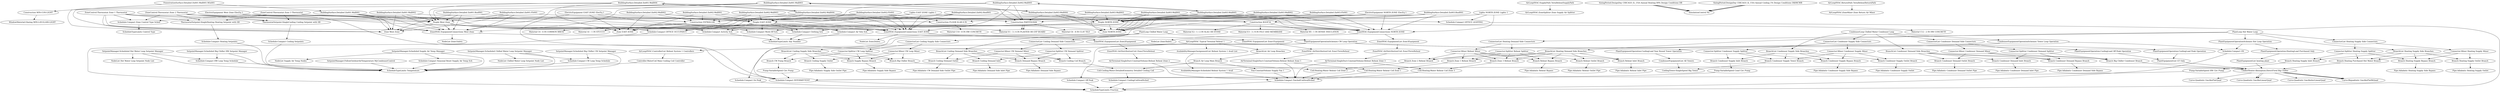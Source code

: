 digraph G {
	overlap = false
	"AirLoopHVAC Typical Terminal Reheat 1" -> "AirLoopHVAC:ControllerList Reheat System 1 Controllers"
	"ZoneControl:Thermostat Zone 1 Thermostat" -> "People West Zone"
	"BuildingSurface:Detailed Zn001:Wall001" -> "People West Zone"
	"BuildingSurface:Detailed Zn001:Wall002" -> "People West Zone"
	"BuildingSurface:Detailed Zn001:Wall003" -> "People West Zone"
	"BuildingSurface:Detailed Zn001:Wall004" -> "People West Zone"
	"BuildingSurface:Detailed Zn001:Flr001" -> "People West Zone"
	"BuildingSurface:Detailed Zn001:Roof001" -> "People West Zone"
	"ElectricEquipment West Zone ElecEq 1" -> "People West Zone"
	"ZoneControl:Thermostat Zone 2 Thermostat" -> "People EAST ZONE"
	"BuildingSurface:Detailed Zn002:Wall001" -> "People EAST ZONE"
	"BuildingSurface:Detailed Zn002:Wall002" -> "People EAST ZONE"
	"BuildingSurface:Detailed Zn002:Wall003" -> "People EAST ZONE"
	"BuildingSurface:Detailed Zn002:Wall004" -> "People EAST ZONE"
	"BuildingSurface:Detailed Zn002:Wall005" -> "People EAST ZONE"
	"BuildingSurface:Detailed Zn002:Flr001" -> "People EAST ZONE"
	"BuildingSurface:Detailed Zn002:Roof001" -> "People EAST ZONE"
	"Lights EAST ZONE Lights 1" -> "People EAST ZONE"
	"ElectricEquipment EAST ZONE ElecEq 1" -> "People EAST ZONE"
	"ZoneControl:Thermostat Zone 3 Thermostat" -> "People NORTH ZONE"
	"BuildingSurface:Detailed Zn003:Wall001" -> "People NORTH ZONE"
	"BuildingSurface:Detailed Zn003:Wall002" -> "People NORTH ZONE"
	"BuildingSurface:Detailed Zn003:Wall003" -> "People NORTH ZONE"
	"BuildingSurface:Detailed Zn003:Wall004" -> "People NORTH ZONE"
	"BuildingSurface:Detailed Zn003:Wall005" -> "People NORTH ZONE"
	"BuildingSurface:Detailed Zn003:Flr001" -> "People NORTH ZONE"
	"BuildingSurface:Detailed Zn003:Roof001" -> "People NORTH ZONE"
	"Lights NORTH ZONE Lights 1" -> "People NORTH ZONE"
	"ElectricEquipment NORTH ZONE ElecEq 1" -> "People NORTH ZONE"
	"AirLoopHVAC:SupplyPath TermReheatSupplyPath" -> "AirLoopHVAC:ZoneSplitter Zone Supply Air Splitter"
	"Construction EXTWALL80" -> "Material A1 - 1 IN STUCCO"
	"Construction EXTWALL80" -> "Material C4 - 4 IN COMMON BRICK"
	"Construction EXTWALL80" -> "Material E1 - 3 / 4 IN PLASTER OR GYP BOARD"
	"Construction PARTITION06" -> "Material E1 - 3 / 4 IN PLASTER OR GYP BOARD"
	"Construction PARTITION06" -> "Material E1 - 3 / 4 IN PLASTER OR GYP BOARD"
	"Construction PARTITION06" -> "Material C6 - 8 IN CLAY TILE"
	"Construction FLOOR SLAB 8 IN" -> "Material C10 - 8 IN HW CONCRETE"
	"Construction ROOF34" -> "Material E2 - 1 / 2 IN SLAG OR STONE"
	"Construction ROOF34" -> "Material E3 - 3 / 8 IN FELT AND MEMBRANE"
	"Construction ROOF34" -> "Material B5 - 1 IN DENSE INSULATION"
	"Construction ROOF34" -> "Material C12 - 2 IN HW CONCRETE"
	"AirLoopHVAC Typical Terminal Reheat 1" -> "AvailabilityManagerAssignmentList Reheat System 1 Avail List"
	"AirLoopHVAC:ControllerList Reheat System 1 Controllers" -> "Controller:WaterCoil Main Cooling Coil Controller"
	"SizingPeriod:DesignDay CHICAGO_IL_USA Annual Heating 99% Design Conditions DB" -> "SimulationControl No"
	"SizingPeriod:DesignDay CHICAGO_IL_USA Annual Heating 99% Design Conditions DB" -> "SimulationControl No"
	"SizingPeriod:DesignDay CHICAGO_IL_USA Annual Heating 99% Design Conditions DB" -> "SimulationControl No"
	"SizingPeriod:DesignDay CHICAGO_IL_USA Annual Cooling 1% Design Conditions DB/MCWB" -> "SimulationControl No"
	"SizingPeriod:DesignDay CHICAGO_IL_USA Annual Cooling 1% Design Conditions DB/MCWB" -> "SimulationControl No"
	"SizingPeriod:DesignDay CHICAGO_IL_USA Annual Cooling 1% Design Conditions DB/MCWB" -> "SimulationControl No"
	"AirLoopHVAC Typical Terminal Reheat 1" -> "BranchList Air Loop Branches"
	"PlantLoop Chilled Water Loop" -> "BranchList Cooling Supply Side Branches"
	"PlantLoop Chilled Water Loop" -> "BranchList Cooling Demand Side Branches"
	"CondenserLoop Chilled Water Condenser Loop" -> "BranchList Condenser Supply Side Branches"
	"CondenserLoop Chilled Water Condenser Loop" -> "BranchList Condenser Demand Side Branches"
	"PlantLoop Hot Water Loop" -> "BranchList Heating Supply Side Branches"
	"PlantLoop Hot Water Loop" -> "BranchList Heating Demand Side Branches"
	"AirLoopHVAC:ReturnPath TermReheatReturnPath" -> "AirLoopHVAC:ZoneMixer Zone Return Air Mixer"
	"ZoneHVAC:EquipmentList Zone1Equipment" -> "ZoneHVAC:AirDistributionUnit Zone1TermReheat"
	"ZoneHVAC:EquipmentList Zone2Equipment" -> "ZoneHVAC:AirDistributionUnit Zone2TermReheat"
	"ZoneHVAC:EquipmentList Zone3Equipment" -> "ZoneHVAC:AirDistributionUnit Zone3TermReheat"
	"ZoneHVAC:EquipmentConnections West Zone" -> "ZoneHVAC:EquipmentList Zone1Equipment"
	"ZoneHVAC:EquipmentConnections EAST ZONE" -> "ZoneHVAC:EquipmentList Zone2Equipment"
	"ZoneHVAC:EquipmentConnections NORTH ZONE" -> "ZoneHVAC:EquipmentList Zone3Equipment"
	"ChillerHeater:Absorption:DirectFired Big Chiller" -> "Curve:Quadratic GasAbsFlatQuad"
	"ChillerHeater:Absorption:DirectFired Big Chiller" -> "Curve:Quadratic GasAbsLinearQuad"
	"ChillerHeater:Absorption:DirectFired Big Chiller" -> "Curve:Quadratic GasAbsLinearQuad"
	"ChillerHeater:Absorption:DirectFired Big Chiller" -> "Curve:Quadratic GasAbsInvLinearQuad"
	"ZoneControl:Thermostat Zone 1 Thermostat" -> "ThermostatSetpoint:SingleCooling Cooling Setpoint with SB"
	"ZoneControl:Thermostat Zone 2 Thermostat" -> "ThermostatSetpoint:SingleCooling Cooling Setpoint with SB"
	"ZoneControl:Thermostat Zone 3 Thermostat" -> "ThermostatSetpoint:SingleCooling Cooling Setpoint with SB"
	"PlantEquipmentOperation:CoolingLoad Peak Operation" -> "PlantEquipmentList GT Only"
	"PlantEquipmentOperation:CoolingLoad Off Peak Operation" -> "PlantEquipmentList GT Only"
	"PlantEquipmentOperation:HeatingLoad Purchased Only" -> "PlantEquipmentList heating plant"
	"People West Zone" -> "Schedule:Compact Activity Sch"
	"People EAST ZONE" -> "Schedule:Compact Activity Sch"
	"People NORTH ZONE" -> "Schedule:Compact Activity Sch"
	"People West Zone" -> "Schedule:Compact Work Eff Sch"
	"People EAST ZONE" -> "Schedule:Compact Work Eff Sch"
	"People NORTH ZONE" -> "Schedule:Compact Work Eff Sch"
	"People West Zone" -> "Schedule:Compact Clothing Sch"
	"People EAST ZONE" -> "Schedule:Compact Clothing Sch"
	"People NORTH ZONE" -> "Schedule:Compact Clothing Sch"
	"People West Zone" -> "Schedule:Compact Air Velo Sch"
	"People EAST ZONE" -> "Schedule:Compact Air Velo Sch"
	"People NORTH ZONE" -> "Schedule:Compact Air Velo Sch"
	"People West Zone" -> "Schedule:Compact OFFICE OCCUPANCY"
	"People EAST ZONE" -> "Schedule:Compact OFFICE OCCUPANCY"
	"People NORTH ZONE" -> "Schedule:Compact OFFICE OCCUPANCY"
	"Pump:VariableSpeed Circ Pump" -> "Schedule:Compact INTERMITTENT"
	"Pump:VariableSpeed Cond Circ Pump" -> "Schedule:Compact INTERMITTENT"
	"Pump:VariableSpeed HW Circ Pump" -> "Schedule:Compact INTERMITTENT"
	"ElectricEquipment West Zone ElecEq 1" -> "Schedule:Compact INTERMITTENT"
	"ElectricEquipment EAST ZONE ElecEq 1" -> "Schedule:Compact INTERMITTENT"
	"ElectricEquipment NORTH ZONE ElecEq 1" -> "Schedule:Compact INTERMITTENT"
	"Lights EAST ZONE Lights 1" -> "Schedule:Compact OFFICE LIGHTING"
	"Lights NORTH ZONE Lights 1" -> "Schedule:Compact OFFICE LIGHTING"
	"PlantEquipmentOperationSchemes CW Loop Operation" -> "Schedule:Compact On Peak"
	"PlantEquipmentOperationSchemes CW Loop Operation" -> "Schedule:Compact Off Peak"
	"CondenserEquipmentOperationSchemes Tower Loop Operation" -> "Schedule:Compact ON"
	"PlantEquipmentOperationSchemes Hot Loop Operation" -> "Schedule:Compact ON"
	"SetpointManager:Scheduled Supply Air Temp Manager" -> "Schedule:Compact Seasonal Reset Supply Air Temp Sch"
	"SetpointManager:Scheduled Chilled Water Loop Setpoint Manager" -> "Schedule:Compact CW Loop Temp Schedule"
	"SetpointManager:Scheduled Big Chiller CW Setpoint Manager" -> "Schedule:Compact CW Loop Temp Schedule"
	"SetpointManager:Scheduled Big Chiller HW Setpoint Manager" -> "Schedule:Compact HW Loop Temp Schedule"
	"SetpointManager:Scheduled Hot Water Loop Setpoint Manager" -> "Schedule:Compact HW Loop Temp Schedule"
	"Coil:Heating:Water Reheat Coil Zone 1" -> "Schedule:Compact FanAndCoilAvailSched"
	"Coil:Heating:Water Reheat Coil Zone 2" -> "Schedule:Compact FanAndCoilAvailSched"
	"Coil:Heating:Water Reheat Coil Zone 3" -> "Schedule:Compact FanAndCoilAvailSched"
	"AirTerminal:SingleDuct:ConstantVolume:Reheat Reheat Zone 1" -> "Schedule:Compact FanAndCoilAvailSched"
	"AirTerminal:SingleDuct:ConstantVolume:Reheat Reheat Zone 2" -> "Schedule:Compact FanAndCoilAvailSched"
	"AirTerminal:SingleDuct:ConstantVolume:Reheat Reheat Zone 3" -> "Schedule:Compact FanAndCoilAvailSched"
	"AvailabilityManager:Scheduled Reheat System 1 Avail" -> "Schedule:Compact FanAndCoilAvailSched"
	"Fan:ConstantVolume Supply Fan 1" -> "Schedule:Compact FanAndCoilAvailSched"
	"Coil:Cooling:Water:DetailedGeometry Detailed Cooling Coil" -> "Schedule:Compact CoolingCoilAvailSched"
	"ThermostatSetpoint:SingleHeating Heating Setpoint with SB" -> "Schedule:Compact Heating Setpoints"
	"ThermostatSetpoint:SingleCooling Cooling Setpoint with SB" -> "Schedule:Compact Cooling Setpoints"
	"ZoneControl:Thermostat Zone 1 Thermostat" -> "Schedule:Compact Zone Control Type Sched"
	"ZoneControl:Thermostat Zone 2 Thermostat" -> "Schedule:Compact Zone Control Type Sched"
	"ZoneControl:Thermostat Zone 3 Thermostat" -> "Schedule:Compact Zone Control Type Sched"
	"People West Zone" -> "ZoneHVAC:EquipmentConnections West Zone"
	"ZoneControl:Thermostat Zone 1 Thermostat" -> "ZoneHVAC:EquipmentConnections West Zone"
	"BuildingSurface:Detailed Zn001:Wall001" -> "ZoneHVAC:EquipmentConnections West Zone"
	"BuildingSurface:Detailed Zn001:Wall002" -> "ZoneHVAC:EquipmentConnections West Zone"
	"BuildingSurface:Detailed Zn001:Wall003" -> "ZoneHVAC:EquipmentConnections West Zone"
	"BuildingSurface:Detailed Zn001:Wall004" -> "ZoneHVAC:EquipmentConnections West Zone"
	"BuildingSurface:Detailed Zn001:Flr001" -> "ZoneHVAC:EquipmentConnections West Zone"
	"BuildingSurface:Detailed Zn001:Roof001" -> "ZoneHVAC:EquipmentConnections West Zone"
	"ElectricEquipment West Zone ElecEq 1" -> "ZoneHVAC:EquipmentConnections West Zone"
	"People EAST ZONE" -> "ZoneHVAC:EquipmentConnections EAST ZONE"
	"ZoneControl:Thermostat Zone 2 Thermostat" -> "ZoneHVAC:EquipmentConnections EAST ZONE"
	"BuildingSurface:Detailed Zn002:Wall001" -> "ZoneHVAC:EquipmentConnections EAST ZONE"
	"BuildingSurface:Detailed Zn002:Wall002" -> "ZoneHVAC:EquipmentConnections EAST ZONE"
	"BuildingSurface:Detailed Zn002:Wall003" -> "ZoneHVAC:EquipmentConnections EAST ZONE"
	"BuildingSurface:Detailed Zn002:Wall004" -> "ZoneHVAC:EquipmentConnections EAST ZONE"
	"BuildingSurface:Detailed Zn002:Wall005" -> "ZoneHVAC:EquipmentConnections EAST ZONE"
	"BuildingSurface:Detailed Zn002:Flr001" -> "ZoneHVAC:EquipmentConnections EAST ZONE"
	"BuildingSurface:Detailed Zn002:Roof001" -> "ZoneHVAC:EquipmentConnections EAST ZONE"
	"Lights EAST ZONE Lights 1" -> "ZoneHVAC:EquipmentConnections EAST ZONE"
	"ElectricEquipment EAST ZONE ElecEq 1" -> "ZoneHVAC:EquipmentConnections EAST ZONE"
	"People NORTH ZONE" -> "ZoneHVAC:EquipmentConnections NORTH ZONE"
	"ZoneControl:Thermostat Zone 3 Thermostat" -> "ZoneHVAC:EquipmentConnections NORTH ZONE"
	"BuildingSurface:Detailed Zn003:Wall001" -> "ZoneHVAC:EquipmentConnections NORTH ZONE"
	"BuildingSurface:Detailed Zn003:Wall002" -> "ZoneHVAC:EquipmentConnections NORTH ZONE"
	"BuildingSurface:Detailed Zn003:Wall003" -> "ZoneHVAC:EquipmentConnections NORTH ZONE"
	"BuildingSurface:Detailed Zn003:Wall004" -> "ZoneHVAC:EquipmentConnections NORTH ZONE"
	"BuildingSurface:Detailed Zn003:Wall005" -> "ZoneHVAC:EquipmentConnections NORTH ZONE"
	"BuildingSurface:Detailed Zn003:Flr001" -> "ZoneHVAC:EquipmentConnections NORTH ZONE"
	"BuildingSurface:Detailed Zn003:Roof001" -> "ZoneHVAC:EquipmentConnections NORTH ZONE"
	"Lights NORTH ZONE Lights 1" -> "ZoneHVAC:EquipmentConnections NORTH ZONE"
	"ElectricEquipment NORTH ZONE ElecEq 1" -> "ZoneHVAC:EquipmentConnections NORTH ZONE"
	"CondenserLoop Chilled Water Condenser Loop" -> "CondenserEquipmentOperationSchemes Tower Loop Operation"
	"Branch Cooling Demand Inlet" -> "Pipe:Adiabatic Demand Side Inlet Pipe"
	"Branch Demand Bypass Branch" -> "Pipe:Adiabatic Demand Side Bypass"
	"Branch Cooling Demand Outlet" -> "Pipe:Adiabatic CW Demand Side Outlet Pipe"
	"Branch Cooling Supply Outlet" -> "Pipe:Adiabatic Supply Side Outlet Pipe"
	"Branch Supply Bypass Branch" -> "Pipe:Adiabatic Supply Side Bypass"
	"Branch Condenser Supply Bypass Branch" -> "Pipe:Adiabatic Condenser Supply Side Bypass"
	"Branch Condenser Supply Outlet Branch" -> "Pipe:Adiabatic Condenser Supply Outlet"
	"Branch Condenser Demand Inlet Branch" -> "Pipe:Adiabatic Condenser Demand Inlet Pipe"
	"Branch Condenser Demand Bypass Branch" -> "Pipe:Adiabatic Condenser Demand Side Bypass"
	"Branch Condenser Demand Outlet Branch" -> "Pipe:Adiabatic Condenser Demand Outlet Pipe"
	"Branch Heating Supply Bypass Branch" -> "Pipe:Adiabatic Heating Supply Side Bypass"
	"Branch Heating Supply Outlet Branch" -> "Pipe:Adiabatic Heating Supply Outlet"
	"Branch Reheat Inlet Branch" -> "Pipe:Adiabatic Reheat Inlet Pipe"
	"Branch Reheat Outlet Branch" -> "Pipe:Adiabatic Reheat Outlet Pipe"
	"Branch Reheat Bypass Branch" -> "Pipe:Adiabatic Reheat Bypass"
	"AirTerminal:SingleDuct:ConstantVolume:Reheat Reheat Zone 1" -> "Coil:Heating:Water Reheat Coil Zone 1"
	"Branch Zone 1 Reheat Branch" -> "Coil:Heating:Water Reheat Coil Zone 1"
	"AirTerminal:SingleDuct:ConstantVolume:Reheat Reheat Zone 2" -> "Coil:Heating:Water Reheat Coil Zone 2"
	"Branch Zone 2 Reheat Branch" -> "Coil:Heating:Water Reheat Coil Zone 2"
	"AirTerminal:SingleDuct:ConstantVolume:Reheat Reheat Zone 3" -> "Coil:Heating:Water Reheat Coil Zone 3"
	"Branch Zone 3 Reheat Branch" -> "Coil:Heating:Water Reheat Coil Zone 3"
	"ZoneControl:Thermostat Zone 1 Thermostat" -> "ThermostatSetpoint:SingleHeating Heating Setpoint with SB"
	"ZoneControl:Thermostat Zone 2 Thermostat" -> "ThermostatSetpoint:SingleHeating Heating Setpoint with SB"
	"ZoneControl:Thermostat Zone 3 Thermostat" -> "ThermostatSetpoint:SingleHeating Heating Setpoint with SB"
	"PlantEquipmentList GT Only" -> "ChillerHeater:Absorption:DirectFired Big Chiller"
	"PlantEquipmentList heating plant" -> "ChillerHeater:Absorption:DirectFired Big Chiller"
	"Branch Big Chiller Branch" -> "ChillerHeater:Absorption:DirectFired Big Chiller"
	"Branch Big Chiller Condenser Branch" -> "ChillerHeater:Absorption:DirectFired Big Chiller"
	"Branch Heating Purchased Hot Water Branch" -> "ChillerHeater:Absorption:DirectFired Big Chiller"
	"PlantEquipmentOperationSchemes Hot Loop Operation" -> "PlantEquipmentOperation:HeatingLoad Purchased Only"
	"PlantLoop Chilled Water Loop" -> "ConnectorList Cooling Supply Side Connectors"
	"PlantLoop Chilled Water Loop" -> "ConnectorList Cooling Demand Side Connectors"
	"CondenserLoop Chilled Water Condenser Loop" -> "ConnectorList Condenser Supply Side Connectors"
	"CondenserLoop Chilled Water Condenser Loop" -> "ConnectorList Condenser Demand Side Connectors"
	"PlantLoop Hot Water Loop" -> "ConnectorList Heating Supply Side Connectors"
	"PlantLoop Hot Water Loop" -> "ConnectorList Heating Demand Side Connectors"
	"ChillerHeater:Absorption:DirectFired Big Chiller" -> "Curve:Biquadratic GasAbsFlatBiQuad"
	"ChillerHeater:Absorption:DirectFired Big Chiller" -> "Curve:Biquadratic GasAbsFlatBiQuad"
	"ChillerHeater:Absorption:DirectFired Big Chiller" -> "Curve:Biquadratic GasAbsFlatBiQuad"
	"ZoneHVAC:AirDistributionUnit Zone1TermReheat" -> "AirTerminal:SingleDuct:ConstantVolume:Reheat Reheat Zone 1"
	"ZoneHVAC:AirDistributionUnit Zone2TermReheat" -> "AirTerminal:SingleDuct:ConstantVolume:Reheat Reheat Zone 2"
	"ZoneHVAC:AirDistributionUnit Zone3TermReheat" -> "AirTerminal:SingleDuct:ConstantVolume:Reheat Reheat Zone 3"
	"ConnectorList Cooling Supply Side Connectors" -> "Connector:Splitter CW Loop Splitter"
	"ConnectorList Cooling Demand Side Connectors" -> "Connector:Splitter CW Demand Splitter"
	"ConnectorList Condenser Demand Side Connectors" -> "Connector:Splitter Condenser Demand Splitter"
	"ConnectorList Condenser Supply Side Connectors" -> "Connector:Splitter Condenser Supply Splitter"
	"ConnectorList Heating Demand Side Connectors" -> "Connector:Splitter Reheat Splitter"
	"ConnectorList Heating Supply Side Connectors" -> "Connector:Splitter Heating Supply Splitter"
	"Construction WIN-CON-LIGHT" -> "WindowMaterial:Glazing WIN-LAY-GLASS-LIGHT"
	"CondenserEquipmentList All Towers" -> "CoolingTower:SingleSpeed Big Tower"
	"Branch Condenser Supply Tower Branch" -> "CoolingTower:SingleSpeed Big Tower"
	"FenestrationSurface:Detailed Zn001:Wall001:Win001" -> "BuildingSurface:Detailed Zn001:Wall001"
	"BuildingSurface:Detailed Zn003:Wall004" -> "BuildingSurface:Detailed Zn001:Wall003"
	"BuildingSurface:Detailed Zn002:Wall004" -> "BuildingSurface:Detailed Zn001:Wall004"
	"BuildingSurface:Detailed Zn001:Wall004" -> "BuildingSurface:Detailed Zn002:Wall004"
	"BuildingSurface:Detailed Zn003:Wall005" -> "BuildingSurface:Detailed Zn002:Wall005"
	"BuildingSurface:Detailed Zn001:Wall003" -> "BuildingSurface:Detailed Zn003:Wall004"
	"BuildingSurface:Detailed Zn002:Wall005" -> "BuildingSurface:Detailed Zn003:Wall005"
	"Branch Air Loop Main Branch" -> "Coil:Cooling:Water:DetailedGeometry Detailed Cooling Coil"
	"Branch Cooling Coil Branch" -> "Coil:Cooling:Water:DetailedGeometry Detailed Cooling Coil"
	"Branch CW Pump Branch" -> "Pump:VariableSpeed Circ Pump"
	"Branch Condenser Supply Inlet Branch" -> "Pump:VariableSpeed Cond Circ Pump"
	"Branch Heating Supply Inlet Branch" -> "Pump:VariableSpeed HW Circ Pump"
	"People West Zone" -> "Zone West Zone"
	"ZoneControl:Thermostat Zone 1 Thermostat" -> "Zone West Zone"
	"BuildingSurface:Detailed Zn001:Wall001" -> "Zone West Zone"
	"BuildingSurface:Detailed Zn001:Wall002" -> "Zone West Zone"
	"BuildingSurface:Detailed Zn001:Wall003" -> "Zone West Zone"
	"BuildingSurface:Detailed Zn001:Wall004" -> "Zone West Zone"
	"BuildingSurface:Detailed Zn001:Flr001" -> "Zone West Zone"
	"BuildingSurface:Detailed Zn001:Roof001" -> "Zone West Zone"
	"ElectricEquipment West Zone ElecEq 1" -> "Zone West Zone"
	"People EAST ZONE" -> "Zone EAST ZONE"
	"ZoneControl:Thermostat Zone 2 Thermostat" -> "Zone EAST ZONE"
	"BuildingSurface:Detailed Zn002:Wall001" -> "Zone EAST ZONE"
	"BuildingSurface:Detailed Zn002:Wall002" -> "Zone EAST ZONE"
	"BuildingSurface:Detailed Zn002:Wall003" -> "Zone EAST ZONE"
	"BuildingSurface:Detailed Zn002:Wall004" -> "Zone EAST ZONE"
	"BuildingSurface:Detailed Zn002:Wall005" -> "Zone EAST ZONE"
	"BuildingSurface:Detailed Zn002:Flr001" -> "Zone EAST ZONE"
	"BuildingSurface:Detailed Zn002:Roof001" -> "Zone EAST ZONE"
	"Lights EAST ZONE Lights 1" -> "Zone EAST ZONE"
	"ElectricEquipment EAST ZONE ElecEq 1" -> "Zone EAST ZONE"
	"People NORTH ZONE" -> "Zone NORTH ZONE"
	"ZoneControl:Thermostat Zone 3 Thermostat" -> "Zone NORTH ZONE"
	"BuildingSurface:Detailed Zn003:Wall001" -> "Zone NORTH ZONE"
	"BuildingSurface:Detailed Zn003:Wall002" -> "Zone NORTH ZONE"
	"BuildingSurface:Detailed Zn003:Wall003" -> "Zone NORTH ZONE"
	"BuildingSurface:Detailed Zn003:Wall004" -> "Zone NORTH ZONE"
	"BuildingSurface:Detailed Zn003:Wall005" -> "Zone NORTH ZONE"
	"BuildingSurface:Detailed Zn003:Flr001" -> "Zone NORTH ZONE"
	"BuildingSurface:Detailed Zn003:Roof001" -> "Zone NORTH ZONE"
	"Lights NORTH ZONE Lights 1" -> "Zone NORTH ZONE"
	"ElectricEquipment NORTH ZONE ElecEq 1" -> "Zone NORTH ZONE"
	"PlantEquipmentOperation:CoolingLoad Year Round Tower Operation" -> "CondenserEquipmentList All Towers"
	"SetpointManager:Scheduled Chilled Water Loop Setpoint Manager" -> "NodeList Chilled Water Loop Setpoint Node List"
	"SetpointManager:Scheduled Hot Water Loop Setpoint Manager" -> "NodeList Hot Water Loop Setpoint Node List"
	"ZoneHVAC:EquipmentConnections West Zone" -> "NodeList Zone1Inlets"
	"ZoneHVAC:EquipmentConnections EAST ZONE" -> "NodeList Zone2Inlets"
	"ZoneHVAC:EquipmentConnections NORTH ZONE" -> "NodeList Zone3Inlets"
	"SetpointManager:Scheduled Supply Air Temp Manager" -> "NodeList Supply Air Temp Nodes"
	"PlantLoop Chilled Water Loop" -> "PlantEquipmentOperationSchemes CW Loop Operation"
	"PlantLoop Hot Water Loop" -> "PlantEquipmentOperationSchemes Hot Loop Operation"
	"ConnectorList Cooling Supply Side Connectors" -> "Connector:Mixer CW Loop Mixer"
	"ConnectorList Cooling Demand Side Connectors" -> "Connector:Mixer CW Demand Mixer"
	"ConnectorList Condenser Demand Side Connectors" -> "Connector:Mixer Condenser Demand Mixer"
	"ConnectorList Condenser Supply Side Connectors" -> "Connector:Mixer Condenser Supply Mixer"
	"ConnectorList Heating Demand Side Connectors" -> "Connector:Mixer Reheat Mixer"
	"ConnectorList Heating Supply Side Connectors" -> "Connector:Mixer Heating Supply Mixer"
	"BuildingSurface:Detailed Zn001:Wall001" -> "Construction EXTWALL80"
	"BuildingSurface:Detailed Zn001:Wall002" -> "Construction EXTWALL80"
	"BuildingSurface:Detailed Zn002:Wall001" -> "Construction EXTWALL80"
	"BuildingSurface:Detailed Zn002:Wall002" -> "Construction EXTWALL80"
	"BuildingSurface:Detailed Zn002:Wall003" -> "Construction EXTWALL80"
	"BuildingSurface:Detailed Zn003:Wall001" -> "Construction EXTWALL80"
	"BuildingSurface:Detailed Zn003:Wall002" -> "Construction EXTWALL80"
	"BuildingSurface:Detailed Zn003:Wall003" -> "Construction EXTWALL80"
	"BuildingSurface:Detailed Zn001:Wall003" -> "Construction PARTITION06"
	"BuildingSurface:Detailed Zn001:Wall004" -> "Construction PARTITION06"
	"BuildingSurface:Detailed Zn002:Wall004" -> "Construction PARTITION06"
	"BuildingSurface:Detailed Zn002:Wall005" -> "Construction PARTITION06"
	"BuildingSurface:Detailed Zn003:Wall004" -> "Construction PARTITION06"
	"BuildingSurface:Detailed Zn003:Wall005" -> "Construction PARTITION06"
	"BuildingSurface:Detailed Zn001:Flr001" -> "Construction FLOOR SLAB 8 IN"
	"BuildingSurface:Detailed Zn002:Flr001" -> "Construction FLOOR SLAB 8 IN"
	"BuildingSurface:Detailed Zn003:Flr001" -> "Construction FLOOR SLAB 8 IN"
	"BuildingSurface:Detailed Zn001:Roof001" -> "Construction ROOF34"
	"BuildingSurface:Detailed Zn002:Roof001" -> "Construction ROOF34"
	"BuildingSurface:Detailed Zn003:Roof001" -> "Construction ROOF34"
	"FenestrationSurface:Detailed Zn001:Wall001:Win001" -> "Construction WIN-CON-LIGHT"
	"PlantEquipmentOperationSchemes CW Loop Operation" -> "PlantEquipmentOperation:CoolingLoad Peak Operation"
	"PlantEquipmentOperationSchemes CW Loop Operation" -> "PlantEquipmentOperation:CoolingLoad Off Peak Operation"
	"CondenserEquipmentOperationSchemes Tower Loop Operation" -> "PlantEquipmentOperation:CoolingLoad Year Round Tower Operation"
	"Schedule:Compact Activity Sch" -> "ScheduleTypeLimits Any Number"
	"Schedule:Compact Work Eff Sch" -> "ScheduleTypeLimits Any Number"
	"Schedule:Compact Clothing Sch" -> "ScheduleTypeLimits Any Number"
	"Schedule:Compact Air Velo Sch" -> "ScheduleTypeLimits Any Number"
	"Schedule:Compact OFFICE OCCUPANCY" -> "ScheduleTypeLimits Fraction"
	"Schedule:Compact INTERMITTENT" -> "ScheduleTypeLimits Fraction"
	"Schedule:Compact OFFICE LIGHTING" -> "ScheduleTypeLimits Fraction"
	"Schedule:Compact On Peak" -> "ScheduleTypeLimits Fraction"
	"Schedule:Compact Off Peak" -> "ScheduleTypeLimits Fraction"
	"Schedule:Compact ON" -> "ScheduleTypeLimits Fraction"
	"Schedule:Compact FanAndCoilAvailSched" -> "ScheduleTypeLimits Fraction"
	"Schedule:Compact CoolingCoilAvailSched" -> "ScheduleTypeLimits Fraction"
	"Controller:WaterCoil Main Cooling Coil Controller" -> "ScheduleTypeLimits Temperature"
	"SetpointManager:Scheduled Chilled Water Loop Setpoint Manager" -> "ScheduleTypeLimits Temperature"
	"SetpointManager:Scheduled Big Chiller CW Setpoint Manager" -> "ScheduleTypeLimits Temperature"
	"SetpointManager:Scheduled Big Chiller HW Setpoint Manager" -> "ScheduleTypeLimits Temperature"
	"SetpointManager:Scheduled Hot Water Loop Setpoint Manager" -> "ScheduleTypeLimits Temperature"
	"SetpointManager:Scheduled Supply Air Temp Manager" -> "ScheduleTypeLimits Temperature"
	"SetpointManager:FollowOutdoorAirTemperature MyCondenserControl" -> "ScheduleTypeLimits Temperature"
	"Schedule:Compact Seasonal Reset Supply Air Temp Sch" -> "ScheduleTypeLimits Temperature"
	"Schedule:Compact CW Loop Temp Schedule" -> "ScheduleTypeLimits Temperature"
	"Schedule:Compact HW Loop Temp Schedule" -> "ScheduleTypeLimits Temperature"
	"Schedule:Compact Heating Setpoints" -> "ScheduleTypeLimits Temperature"
	"Schedule:Compact Cooling Setpoints" -> "ScheduleTypeLimits Temperature"
	"Schedule:Compact Zone Control Type Sched" -> "ScheduleTypeLimits Control Type"
	"BranchList Air Loop Branches" -> "Branch Air Loop Main Branch"
	"BranchList Cooling Demand Side Branches" -> "Branch Cooling Demand Inlet"
	"Connector:Splitter CW Demand Splitter" -> "Branch Cooling Demand Inlet"
	"BranchList Cooling Demand Side Branches" -> "Branch Cooling Coil Branch"
	"Connector:Splitter CW Demand Splitter" -> "Branch Cooling Coil Branch"
	"Connector:Mixer CW Demand Mixer" -> "Branch Cooling Coil Branch"
	"BranchList Cooling Demand Side Branches" -> "Branch Demand Bypass Branch"
	"Connector:Splitter CW Demand Splitter" -> "Branch Demand Bypass Branch"
	"Connector:Mixer CW Demand Mixer" -> "Branch Demand Bypass Branch"
	"BranchList Cooling Demand Side Branches" -> "Branch Cooling Demand Outlet"
	"Connector:Mixer CW Demand Mixer" -> "Branch Cooling Demand Outlet"
	"BranchList Cooling Supply Side Branches" -> "Branch Cooling Supply Outlet"
	"Connector:Mixer CW Loop Mixer" -> "Branch Cooling Supply Outlet"
	"BranchList Cooling Supply Side Branches" -> "Branch CW Pump Branch"
	"Connector:Splitter CW Loop Splitter" -> "Branch CW Pump Branch"
	"BranchList Cooling Supply Side Branches" -> "Branch Big Chiller Branch"
	"Connector:Splitter CW Loop Splitter" -> "Branch Big Chiller Branch"
	"Connector:Mixer CW Loop Mixer" -> "Branch Big Chiller Branch"
	"BranchList Cooling Supply Side Branches" -> "Branch Supply Bypass Branch"
	"Connector:Splitter CW Loop Splitter" -> "Branch Supply Bypass Branch"
	"Connector:Mixer CW Loop Mixer" -> "Branch Supply Bypass Branch"
	"BranchList Condenser Supply Side Branches" -> "Branch Condenser Supply Inlet Branch"
	"Connector:Splitter Condenser Supply Splitter" -> "Branch Condenser Supply Inlet Branch"
	"BranchList Condenser Supply Side Branches" -> "Branch Condenser Supply Tower Branch"
	"Connector:Splitter Condenser Supply Splitter" -> "Branch Condenser Supply Tower Branch"
	"Connector:Mixer Condenser Supply Mixer" -> "Branch Condenser Supply Tower Branch"
	"BranchList Condenser Supply Side Branches" -> "Branch Condenser Supply Bypass Branch"
	"Connector:Splitter Condenser Supply Splitter" -> "Branch Condenser Supply Bypass Branch"
	"Connector:Mixer Condenser Supply Mixer" -> "Branch Condenser Supply Bypass Branch"
	"BranchList Condenser Supply Side Branches" -> "Branch Condenser Supply Outlet Branch"
	"Connector:Mixer Condenser Supply Mixer" -> "Branch Condenser Supply Outlet Branch"
	"BranchList Condenser Demand Side Branches" -> "Branch Condenser Demand Inlet Branch"
	"Connector:Splitter Condenser Demand Splitter" -> "Branch Condenser Demand Inlet Branch"
	"BranchList Condenser Demand Side Branches" -> "Branch Big Chiller Condenser Branch"
	"Connector:Splitter Condenser Demand Splitter" -> "Branch Big Chiller Condenser Branch"
	"Connector:Mixer Condenser Demand Mixer" -> "Branch Big Chiller Condenser Branch"
	"BranchList Condenser Demand Side Branches" -> "Branch Condenser Demand Bypass Branch"
	"Connector:Splitter Condenser Demand Splitter" -> "Branch Condenser Demand Bypass Branch"
	"Connector:Mixer Condenser Demand Mixer" -> "Branch Condenser Demand Bypass Branch"
	"BranchList Condenser Demand Side Branches" -> "Branch Condenser Demand Outlet Branch"
	"Connector:Mixer Condenser Demand Mixer" -> "Branch Condenser Demand Outlet Branch"
	"BranchList Heating Supply Side Branches" -> "Branch Heating Supply Inlet Branch"
	"Connector:Splitter Heating Supply Splitter" -> "Branch Heating Supply Inlet Branch"
	"BranchList Heating Supply Side Branches" -> "Branch Heating Purchased Hot Water Branch"
	"Connector:Splitter Heating Supply Splitter" -> "Branch Heating Purchased Hot Water Branch"
	"Connector:Mixer Heating Supply Mixer" -> "Branch Heating Purchased Hot Water Branch"
	"BranchList Heating Supply Side Branches" -> "Branch Heating Supply Bypass Branch"
	"Connector:Splitter Heating Supply Splitter" -> "Branch Heating Supply Bypass Branch"
	"Connector:Mixer Heating Supply Mixer" -> "Branch Heating Supply Bypass Branch"
	"BranchList Heating Supply Side Branches" -> "Branch Heating Supply Outlet Branch"
	"Connector:Mixer Heating Supply Mixer" -> "Branch Heating Supply Outlet Branch"
	"BranchList Heating Demand Side Branches" -> "Branch Reheat Inlet Branch"
	"Connector:Splitter Reheat Splitter" -> "Branch Reheat Inlet Branch"
	"BranchList Heating Demand Side Branches" -> "Branch Reheat Outlet Branch"
	"Connector:Mixer Reheat Mixer" -> "Branch Reheat Outlet Branch"
	"BranchList Heating Demand Side Branches" -> "Branch Zone 1 Reheat Branch"
	"Connector:Splitter Reheat Splitter" -> "Branch Zone 1 Reheat Branch"
	"Connector:Mixer Reheat Mixer" -> "Branch Zone 1 Reheat Branch"
	"BranchList Heating Demand Side Branches" -> "Branch Zone 2 Reheat Branch"
	"Connector:Splitter Reheat Splitter" -> "Branch Zone 2 Reheat Branch"
	"Connector:Mixer Reheat Mixer" -> "Branch Zone 2 Reheat Branch"
	"BranchList Heating Demand Side Branches" -> "Branch Zone 3 Reheat Branch"
	"Connector:Splitter Reheat Splitter" -> "Branch Zone 3 Reheat Branch"
	"Connector:Mixer Reheat Mixer" -> "Branch Zone 3 Reheat Branch"
	"BranchList Heating Demand Side Branches" -> "Branch Reheat Bypass Branch"
	"Connector:Splitter Reheat Splitter" -> "Branch Reheat Bypass Branch"
	"Connector:Mixer Reheat Mixer" -> "Branch Reheat Bypass Branch"
	"AvailabilityManagerAssignmentList Reheat System 1 Avail List" -> "AvailabilityManager:Scheduled Reheat System 1 Avail"
	"Branch Air Loop Main Branch" -> "Fan:ConstantVolume Supply Fan 1"
}
